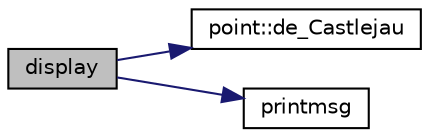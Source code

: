 digraph "display"
{
 // LATEX_PDF_SIZE
  edge [fontname="Helvetica",fontsize="10",labelfontname="Helvetica",labelfontsize="10"];
  node [fontname="Helvetica",fontsize="10",shape=record];
  rankdir="LR";
  Node1 [label="display",height=0.2,width=0.4,color="black", fillcolor="grey75", style="filled", fontcolor="black",tooltip=" "];
  Node1 -> Node2 [color="midnightblue",fontsize="10",style="solid",fontname="Helvetica"];
  Node2 [label="point::de_Castlejau",height=0.2,width=0.4,color="black", fillcolor="white", style="filled",URL="$classpoint.html#ab9939dc24482a83184a9c3ad2fab14c8",tooltip=" "];
  Node1 -> Node3 [color="midnightblue",fontsize="10",style="solid",fontname="Helvetica"];
  Node3 [label="printmsg",height=0.2,width=0.4,color="black", fillcolor="white", style="filled",URL="$main_8cpp.html#a311197cb1d3245df74cfe0a3ab551d2b",tooltip=" "];
}
